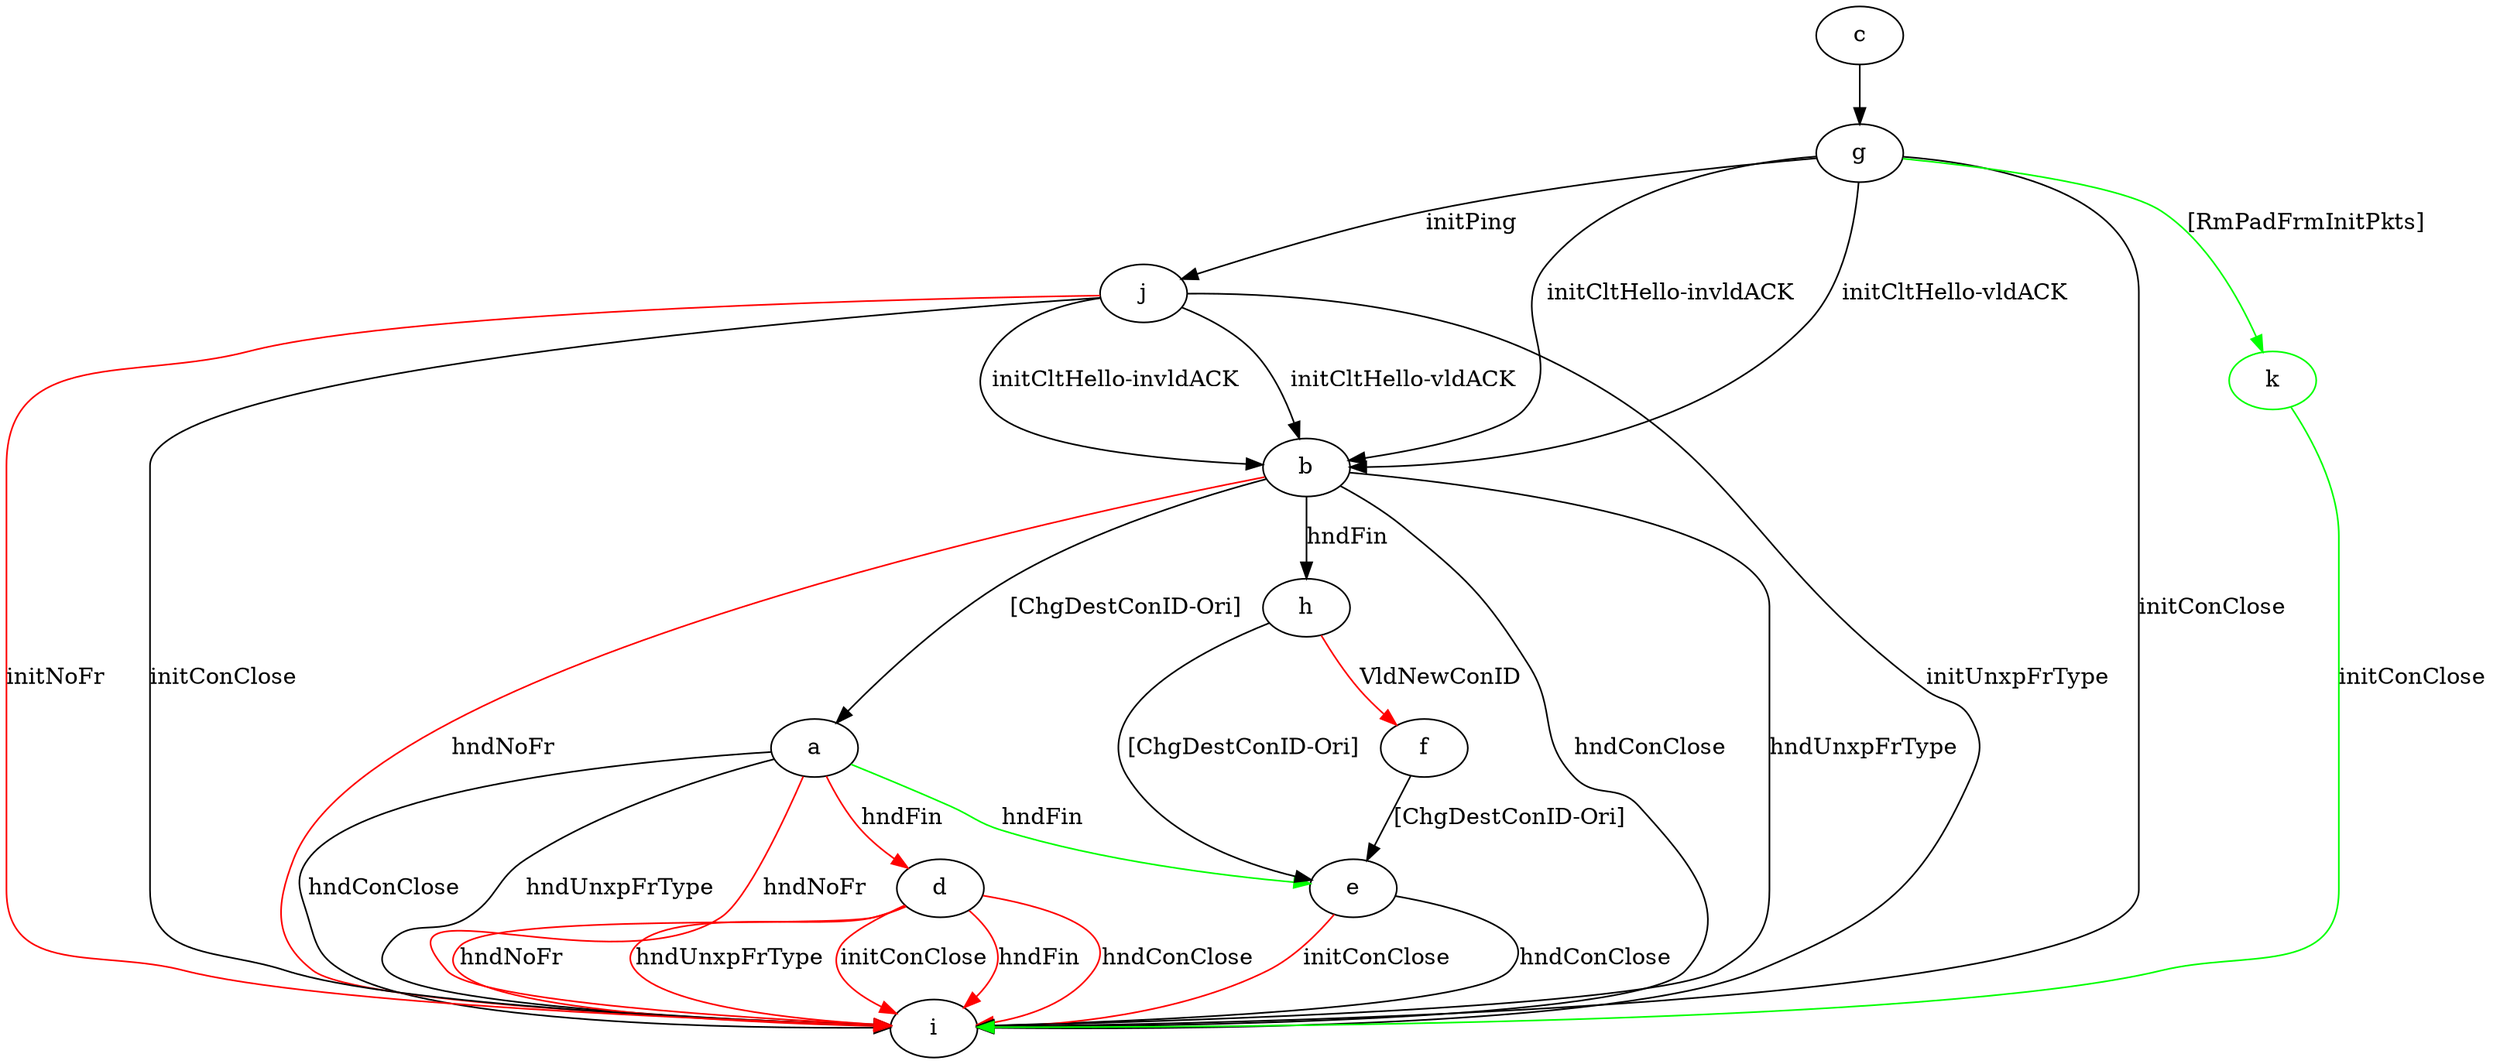 digraph "" {
	a -> d	[key=0,
		color=red,
		label="hndFin "];
	a -> e	[key=0,
		color=green,
		label="hndFin "];
	a -> i	[key=0,
		label="hndConClose "];
	a -> i	[key=1,
		label="hndUnxpFrType "];
	a -> i	[key=2,
		color=red,
		label="hndNoFr "];
	b -> a	[key=0,
		label="[ChgDestConID-Ori] "];
	b -> h	[key=0,
		label="hndFin "];
	b -> i	[key=0,
		label="hndConClose "];
	b -> i	[key=1,
		label="hndUnxpFrType "];
	b -> i	[key=2,
		color=red,
		label="hndNoFr "];
	c -> g	[key=0];
	d -> i	[key=0,
		color=red,
		label="initConClose "];
	d -> i	[key=1,
		color=red,
		label="hndFin "];
	d -> i	[key=2,
		color=red,
		label="hndConClose "];
	d -> i	[key=3,
		color=red,
		label="hndNoFr "];
	d -> i	[key=4,
		color=red,
		label="hndUnxpFrType "];
	e -> i	[key=0,
		label="hndConClose "];
	e -> i	[key=1,
		color=red,
		label="initConClose "];
	f -> e	[key=0,
		label="[ChgDestConID-Ori] "];
	g -> b	[key=0,
		label="initCltHello-vldACK "];
	g -> b	[key=1,
		label="initCltHello-invldACK "];
	g -> i	[key=0,
		label="initConClose "];
	g -> j	[key=0,
		label="initPing "];
	k	[color=green];
	g -> k	[key=0,
		color=green,
		label="[RmPadFrmInitPkts] "];
	h -> e	[key=0,
		label="[ChgDestConID-Ori] "];
	h -> f	[key=0,
		color=red,
		label="VldNewConID "];
	j -> b	[key=0,
		label="initCltHello-vldACK "];
	j -> b	[key=1,
		label="initCltHello-invldACK "];
	j -> i	[key=0,
		label="initConClose "];
	j -> i	[key=1,
		label="initUnxpFrType "];
	j -> i	[key=2,
		color=red,
		label="initNoFr "];
	k -> i	[key=0,
		color=green,
		label="initConClose "];
}
